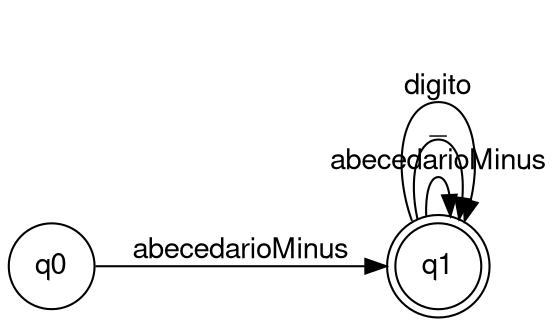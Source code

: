 digraph identificador {
	node [fontname="Helvetica,Arial,sans-serif"]
	edge [fontname="Helvetica,Arial,sans-serif"]
	rankdir=LR;
	node [shape = doublecircle]; q1 ;
	node [shape = circle];
	q0 -> q1 [label="abecedarioMinus"];
	q1 -> q1 [label="abecedarioMinus"];
	q1 -> q1 [label="_"];
	q1 -> q1 [label="digito"];
}
